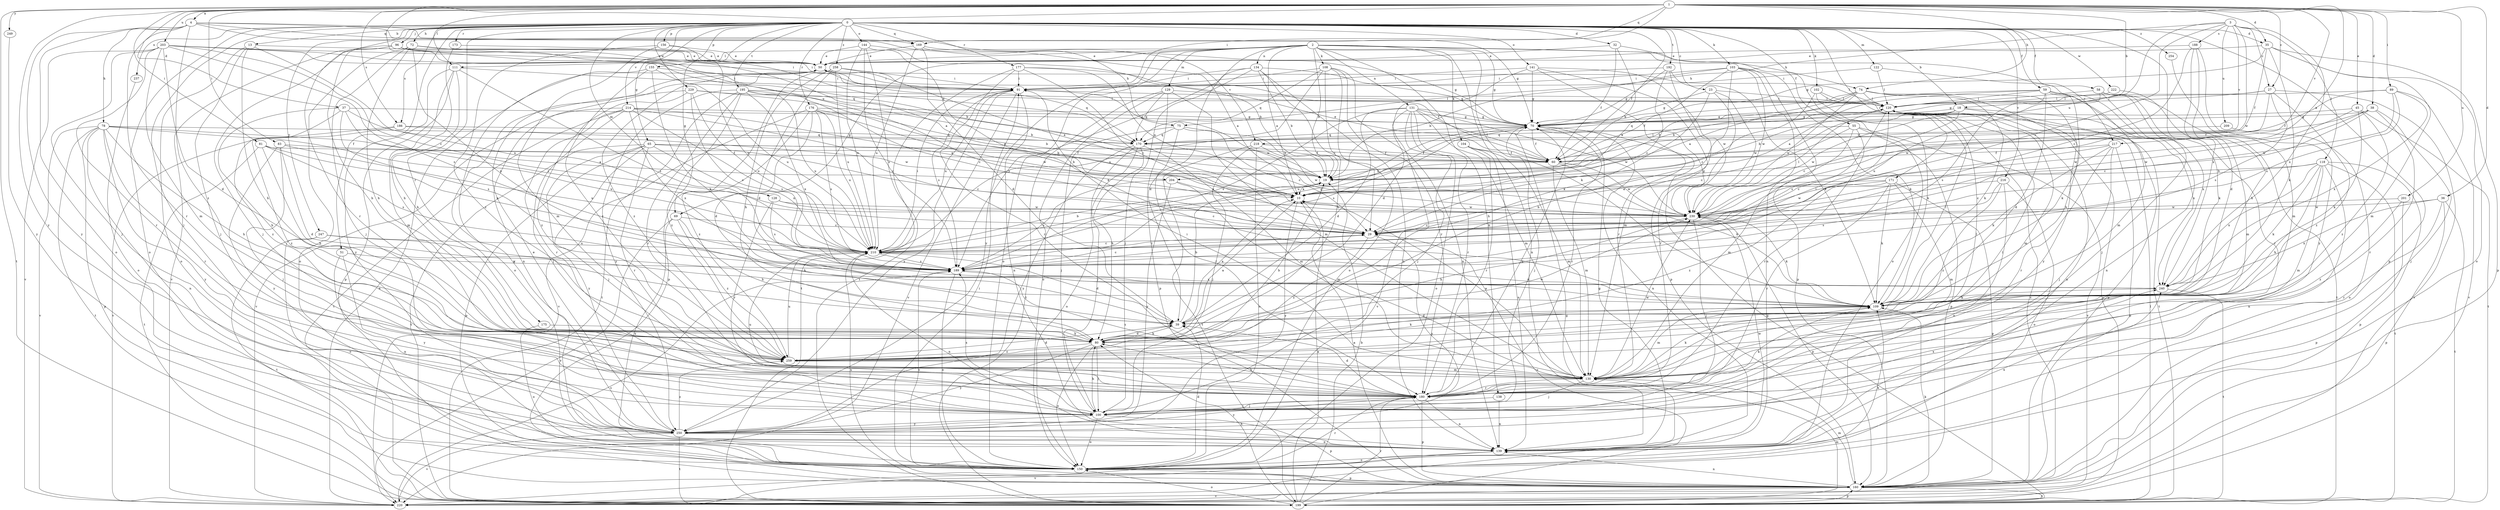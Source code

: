 strict digraph  {
0;
1;
2;
3;
4;
10;
13;
18;
19;
23;
27;
29;
32;
35;
36;
37;
38;
39;
45;
50;
51;
55;
58;
59;
60;
65;
69;
70;
72;
74;
75;
78;
80;
81;
83;
89;
91;
96;
100;
102;
103;
104;
108;
109;
111;
118;
120;
122;
128;
129;
130;
131;
134;
138;
139;
141;
144;
150;
155;
156;
160;
169;
170;
171;
173;
175;
176;
177;
180;
186;
188;
189;
192;
195;
199;
201;
203;
204;
209;
210;
214;
216;
217;
218;
220;
222;
229;
230;
237;
240;
247;
249;
250;
254;
258;
259;
0 -> 13  [label=b];
0 -> 18  [label=b];
0 -> 23  [label=c];
0 -> 32  [label=d];
0 -> 35  [label=d];
0 -> 51  [label=f];
0 -> 55  [label=f];
0 -> 58  [label=f];
0 -> 59  [label=f];
0 -> 60  [label=f];
0 -> 65  [label=g];
0 -> 69  [label=g];
0 -> 72  [label=h];
0 -> 96  [label=j];
0 -> 100  [label=j];
0 -> 102  [label=k];
0 -> 103  [label=k];
0 -> 122  [label=m];
0 -> 128  [label=m];
0 -> 141  [label=o];
0 -> 144  [label=o];
0 -> 150  [label=o];
0 -> 155  [label=p];
0 -> 156  [label=p];
0 -> 160  [label=p];
0 -> 169  [label=q];
0 -> 171  [label=r];
0 -> 173  [label=r];
0 -> 175  [label=r];
0 -> 176  [label=r];
0 -> 177  [label=r];
0 -> 180  [label=r];
0 -> 186  [label=s];
0 -> 192  [label=t];
0 -> 195  [label=t];
0 -> 214  [label=v];
0 -> 216  [label=v];
0 -> 222  [label=w];
0 -> 229  [label=w];
0 -> 237  [label=x];
0 -> 240  [label=x];
0 -> 247  [label=y];
0 -> 254  [label=z];
0 -> 258  [label=z];
1 -> 4  [label=a];
1 -> 10  [label=a];
1 -> 18  [label=b];
1 -> 27  [label=c];
1 -> 35  [label=d];
1 -> 36  [label=d];
1 -> 37  [label=d];
1 -> 38  [label=d];
1 -> 45  [label=e];
1 -> 74  [label=h];
1 -> 81  [label=i];
1 -> 83  [label=i];
1 -> 89  [label=i];
1 -> 91  [label=i];
1 -> 111  [label=l];
1 -> 169  [label=q];
1 -> 186  [label=s];
1 -> 199  [label=t];
1 -> 201  [label=u];
1 -> 203  [label=u];
1 -> 204  [label=u];
1 -> 217  [label=v];
1 -> 249  [label=y];
1 -> 250  [label=y];
2 -> 10  [label=a];
2 -> 19  [label=b];
2 -> 39  [label=d];
2 -> 50  [label=e];
2 -> 69  [label=g];
2 -> 70  [label=g];
2 -> 74  [label=h];
2 -> 104  [label=k];
2 -> 108  [label=k];
2 -> 109  [label=k];
2 -> 111  [label=l];
2 -> 129  [label=m];
2 -> 131  [label=n];
2 -> 134  [label=n];
2 -> 138  [label=n];
2 -> 139  [label=n];
2 -> 150  [label=o];
2 -> 217  [label=v];
2 -> 250  [label=y];
3 -> 27  [label=c];
3 -> 29  [label=c];
3 -> 75  [label=h];
3 -> 118  [label=l];
3 -> 188  [label=s];
3 -> 204  [label=u];
3 -> 209  [label=u];
3 -> 218  [label=v];
3 -> 230  [label=w];
3 -> 240  [label=x];
4 -> 70  [label=g];
4 -> 75  [label=h];
4 -> 78  [label=h];
4 -> 150  [label=o];
4 -> 169  [label=q];
4 -> 180  [label=r];
4 -> 218  [label=v];
4 -> 250  [label=y];
4 -> 259  [label=z];
10 -> 230  [label=w];
10 -> 250  [label=y];
13 -> 50  [label=e];
13 -> 80  [label=h];
13 -> 100  [label=j];
13 -> 150  [label=o];
13 -> 210  [label=u];
18 -> 19  [label=b];
18 -> 29  [label=c];
18 -> 70  [label=g];
18 -> 109  [label=k];
18 -> 170  [label=q];
18 -> 230  [label=w];
18 -> 240  [label=x];
19 -> 10  [label=a];
23 -> 70  [label=g];
23 -> 80  [label=h];
23 -> 120  [label=l];
23 -> 180  [label=r];
23 -> 230  [label=w];
27 -> 70  [label=g];
27 -> 120  [label=l];
27 -> 189  [label=s];
27 -> 220  [label=v];
27 -> 230  [label=w];
27 -> 259  [label=z];
29 -> 210  [label=u];
29 -> 250  [label=y];
29 -> 259  [label=z];
32 -> 19  [label=b];
32 -> 50  [label=e];
32 -> 60  [label=f];
32 -> 150  [label=o];
35 -> 50  [label=e];
35 -> 60  [label=f];
35 -> 70  [label=g];
35 -> 109  [label=k];
35 -> 130  [label=m];
35 -> 150  [label=o];
35 -> 160  [label=p];
36 -> 160  [label=p];
36 -> 180  [label=r];
36 -> 199  [label=t];
36 -> 230  [label=w];
36 -> 240  [label=x];
37 -> 29  [label=c];
37 -> 70  [label=g];
37 -> 80  [label=h];
37 -> 189  [label=s];
37 -> 230  [label=w];
37 -> 259  [label=z];
38 -> 29  [label=c];
38 -> 60  [label=f];
38 -> 70  [label=g];
38 -> 100  [label=j];
38 -> 180  [label=r];
38 -> 230  [label=w];
39 -> 10  [label=a];
39 -> 19  [label=b];
39 -> 80  [label=h];
45 -> 70  [label=g];
45 -> 109  [label=k];
45 -> 199  [label=t];
45 -> 230  [label=w];
45 -> 259  [label=z];
50 -> 91  [label=i];
50 -> 120  [label=l];
50 -> 139  [label=n];
50 -> 170  [label=q];
50 -> 259  [label=z];
51 -> 139  [label=n];
51 -> 189  [label=s];
51 -> 250  [label=y];
55 -> 29  [label=c];
55 -> 130  [label=m];
55 -> 160  [label=p];
55 -> 170  [label=q];
55 -> 180  [label=r];
55 -> 220  [label=v];
58 -> 100  [label=j];
58 -> 109  [label=k];
58 -> 120  [label=l];
58 -> 180  [label=r];
58 -> 199  [label=t];
58 -> 210  [label=u];
59 -> 10  [label=a];
59 -> 19  [label=b];
59 -> 39  [label=d];
59 -> 109  [label=k];
59 -> 120  [label=l];
59 -> 139  [label=n];
59 -> 189  [label=s];
59 -> 240  [label=x];
60 -> 19  [label=b];
60 -> 50  [label=e];
60 -> 109  [label=k];
60 -> 120  [label=l];
60 -> 130  [label=m];
60 -> 230  [label=w];
65 -> 19  [label=b];
65 -> 29  [label=c];
65 -> 60  [label=f];
65 -> 100  [label=j];
65 -> 160  [label=p];
65 -> 180  [label=r];
65 -> 199  [label=t];
65 -> 210  [label=u];
65 -> 250  [label=y];
69 -> 29  [label=c];
69 -> 80  [label=h];
69 -> 139  [label=n];
69 -> 220  [label=v];
69 -> 259  [label=z];
70 -> 60  [label=f];
70 -> 100  [label=j];
70 -> 139  [label=n];
70 -> 170  [label=q];
70 -> 180  [label=r];
70 -> 189  [label=s];
70 -> 210  [label=u];
72 -> 10  [label=a];
72 -> 50  [label=e];
72 -> 80  [label=h];
72 -> 100  [label=j];
72 -> 150  [label=o];
72 -> 240  [label=x];
74 -> 10  [label=a];
74 -> 19  [label=b];
74 -> 60  [label=f];
74 -> 109  [label=k];
74 -> 120  [label=l];
74 -> 220  [label=v];
74 -> 230  [label=w];
74 -> 250  [label=y];
75 -> 19  [label=b];
75 -> 29  [label=c];
75 -> 100  [label=j];
75 -> 170  [label=q];
75 -> 180  [label=r];
78 -> 10  [label=a];
78 -> 80  [label=h];
78 -> 139  [label=n];
78 -> 160  [label=p];
78 -> 170  [label=q];
78 -> 180  [label=r];
78 -> 199  [label=t];
78 -> 210  [label=u];
78 -> 220  [label=v];
78 -> 250  [label=y];
80 -> 10  [label=a];
80 -> 39  [label=d];
80 -> 100  [label=j];
80 -> 109  [label=k];
80 -> 150  [label=o];
80 -> 230  [label=w];
80 -> 250  [label=y];
80 -> 259  [label=z];
81 -> 60  [label=f];
81 -> 80  [label=h];
81 -> 189  [label=s];
81 -> 199  [label=t];
81 -> 210  [label=u];
83 -> 39  [label=d];
83 -> 60  [label=f];
83 -> 100  [label=j];
83 -> 210  [label=u];
83 -> 250  [label=y];
89 -> 60  [label=f];
89 -> 120  [label=l];
89 -> 210  [label=u];
89 -> 220  [label=v];
89 -> 230  [label=w];
89 -> 240  [label=x];
91 -> 120  [label=l];
91 -> 139  [label=n];
91 -> 189  [label=s];
91 -> 210  [label=u];
91 -> 220  [label=v];
91 -> 230  [label=w];
91 -> 250  [label=y];
96 -> 19  [label=b];
96 -> 50  [label=e];
96 -> 80  [label=h];
96 -> 91  [label=i];
96 -> 100  [label=j];
96 -> 170  [label=q];
96 -> 220  [label=v];
100 -> 80  [label=h];
100 -> 150  [label=o];
100 -> 160  [label=p];
100 -> 189  [label=s];
100 -> 240  [label=x];
100 -> 250  [label=y];
102 -> 29  [label=c];
102 -> 109  [label=k];
102 -> 120  [label=l];
102 -> 220  [label=v];
103 -> 10  [label=a];
103 -> 19  [label=b];
103 -> 80  [label=h];
103 -> 91  [label=i];
103 -> 109  [label=k];
103 -> 139  [label=n];
103 -> 160  [label=p];
103 -> 230  [label=w];
104 -> 60  [label=f];
104 -> 130  [label=m];
104 -> 139  [label=n];
104 -> 180  [label=r];
108 -> 80  [label=h];
108 -> 91  [label=i];
108 -> 139  [label=n];
108 -> 150  [label=o];
108 -> 170  [label=q];
108 -> 180  [label=r];
108 -> 210  [label=u];
109 -> 39  [label=d];
109 -> 120  [label=l];
109 -> 130  [label=m];
109 -> 210  [label=u];
111 -> 80  [label=h];
111 -> 91  [label=i];
111 -> 130  [label=m];
111 -> 160  [label=p];
111 -> 189  [label=s];
111 -> 250  [label=y];
118 -> 19  [label=b];
118 -> 29  [label=c];
118 -> 80  [label=h];
118 -> 109  [label=k];
118 -> 130  [label=m];
118 -> 139  [label=n];
118 -> 160  [label=p];
118 -> 199  [label=t];
118 -> 240  [label=x];
120 -> 70  [label=g];
120 -> 130  [label=m];
120 -> 139  [label=n];
120 -> 160  [label=p];
120 -> 189  [label=s];
120 -> 199  [label=t];
122 -> 91  [label=i];
122 -> 120  [label=l];
122 -> 130  [label=m];
128 -> 29  [label=c];
128 -> 180  [label=r];
128 -> 189  [label=s];
128 -> 230  [label=w];
129 -> 120  [label=l];
129 -> 130  [label=m];
129 -> 150  [label=o];
129 -> 160  [label=p];
129 -> 170  [label=q];
129 -> 199  [label=t];
130 -> 10  [label=a];
130 -> 91  [label=i];
130 -> 100  [label=j];
130 -> 109  [label=k];
130 -> 180  [label=r];
130 -> 189  [label=s];
130 -> 230  [label=w];
131 -> 39  [label=d];
131 -> 60  [label=f];
131 -> 70  [label=g];
131 -> 100  [label=j];
131 -> 130  [label=m];
131 -> 150  [label=o];
131 -> 180  [label=r];
131 -> 189  [label=s];
131 -> 220  [label=v];
131 -> 230  [label=w];
134 -> 19  [label=b];
134 -> 29  [label=c];
134 -> 70  [label=g];
134 -> 91  [label=i];
134 -> 100  [label=j];
134 -> 139  [label=n];
134 -> 189  [label=s];
138 -> 100  [label=j];
138 -> 139  [label=n];
139 -> 70  [label=g];
139 -> 150  [label=o];
139 -> 220  [label=v];
139 -> 230  [label=w];
139 -> 240  [label=x];
141 -> 39  [label=d];
141 -> 70  [label=g];
141 -> 91  [label=i];
141 -> 160  [label=p];
141 -> 180  [label=r];
141 -> 230  [label=w];
144 -> 19  [label=b];
144 -> 50  [label=e];
144 -> 109  [label=k];
144 -> 189  [label=s];
144 -> 199  [label=t];
144 -> 210  [label=u];
150 -> 39  [label=d];
150 -> 109  [label=k];
150 -> 160  [label=p];
150 -> 180  [label=r];
150 -> 189  [label=s];
155 -> 91  [label=i];
155 -> 109  [label=k];
155 -> 150  [label=o];
155 -> 210  [label=u];
155 -> 259  [label=z];
156 -> 50  [label=e];
156 -> 130  [label=m];
156 -> 210  [label=u];
156 -> 259  [label=z];
160 -> 10  [label=a];
160 -> 91  [label=i];
160 -> 109  [label=k];
160 -> 130  [label=m];
160 -> 139  [label=n];
160 -> 199  [label=t];
160 -> 210  [label=u];
160 -> 220  [label=v];
169 -> 10  [label=a];
169 -> 39  [label=d];
169 -> 50  [label=e];
169 -> 70  [label=g];
169 -> 210  [label=u];
170 -> 60  [label=f];
170 -> 80  [label=h];
170 -> 100  [label=j];
170 -> 130  [label=m];
170 -> 150  [label=o];
170 -> 250  [label=y];
171 -> 10  [label=a];
171 -> 109  [label=k];
171 -> 130  [label=m];
171 -> 160  [label=p];
171 -> 180  [label=r];
171 -> 230  [label=w];
171 -> 259  [label=z];
173 -> 50  [label=e];
173 -> 80  [label=h];
175 -> 80  [label=h];
175 -> 150  [label=o];
176 -> 19  [label=b];
176 -> 39  [label=d];
176 -> 70  [label=g];
176 -> 189  [label=s];
176 -> 210  [label=u];
176 -> 220  [label=v];
176 -> 230  [label=w];
176 -> 259  [label=z];
177 -> 10  [label=a];
177 -> 29  [label=c];
177 -> 60  [label=f];
177 -> 91  [label=i];
177 -> 180  [label=r];
177 -> 199  [label=t];
180 -> 39  [label=d];
180 -> 70  [label=g];
180 -> 80  [label=h];
180 -> 100  [label=j];
180 -> 109  [label=k];
180 -> 120  [label=l];
180 -> 139  [label=n];
180 -> 160  [label=p];
180 -> 210  [label=u];
180 -> 250  [label=y];
186 -> 19  [label=b];
186 -> 170  [label=q];
186 -> 220  [label=v];
186 -> 259  [label=z];
188 -> 29  [label=c];
188 -> 39  [label=d];
188 -> 50  [label=e];
188 -> 80  [label=h];
188 -> 250  [label=y];
189 -> 29  [label=c];
189 -> 120  [label=l];
189 -> 150  [label=o];
189 -> 240  [label=x];
192 -> 29  [label=c];
192 -> 70  [label=g];
192 -> 91  [label=i];
192 -> 109  [label=k];
192 -> 130  [label=m];
195 -> 19  [label=b];
195 -> 29  [label=c];
195 -> 120  [label=l];
195 -> 180  [label=r];
195 -> 199  [label=t];
195 -> 210  [label=u];
195 -> 240  [label=x];
195 -> 250  [label=y];
195 -> 259  [label=z];
199 -> 10  [label=a];
199 -> 19  [label=b];
199 -> 29  [label=c];
199 -> 70  [label=g];
199 -> 80  [label=h];
199 -> 120  [label=l];
199 -> 130  [label=m];
199 -> 150  [label=o];
199 -> 160  [label=p];
199 -> 180  [label=r];
201 -> 160  [label=p];
201 -> 230  [label=w];
201 -> 259  [label=z];
203 -> 29  [label=c];
203 -> 39  [label=d];
203 -> 50  [label=e];
203 -> 91  [label=i];
203 -> 100  [label=j];
203 -> 130  [label=m];
203 -> 170  [label=q];
203 -> 180  [label=r];
203 -> 189  [label=s];
203 -> 220  [label=v];
204 -> 10  [label=a];
204 -> 130  [label=m];
204 -> 189  [label=s];
204 -> 250  [label=y];
209 -> 150  [label=o];
209 -> 170  [label=q];
210 -> 19  [label=b];
210 -> 29  [label=c];
210 -> 39  [label=d];
210 -> 70  [label=g];
210 -> 91  [label=i];
210 -> 139  [label=n];
210 -> 189  [label=s];
214 -> 10  [label=a];
214 -> 29  [label=c];
214 -> 70  [label=g];
214 -> 100  [label=j];
214 -> 180  [label=r];
214 -> 189  [label=s];
214 -> 199  [label=t];
214 -> 220  [label=v];
214 -> 240  [label=x];
216 -> 10  [label=a];
216 -> 139  [label=n];
216 -> 150  [label=o];
216 -> 189  [label=s];
216 -> 259  [label=z];
217 -> 29  [label=c];
217 -> 60  [label=f];
217 -> 100  [label=j];
217 -> 109  [label=k];
217 -> 160  [label=p];
217 -> 180  [label=r];
218 -> 60  [label=f];
218 -> 100  [label=j];
218 -> 150  [label=o];
218 -> 199  [label=t];
218 -> 230  [label=w];
220 -> 50  [label=e];
220 -> 70  [label=g];
220 -> 189  [label=s];
222 -> 120  [label=l];
222 -> 130  [label=m];
229 -> 10  [label=a];
229 -> 120  [label=l];
229 -> 189  [label=s];
229 -> 210  [label=u];
229 -> 250  [label=y];
229 -> 259  [label=z];
230 -> 29  [label=c];
230 -> 70  [label=g];
230 -> 80  [label=h];
230 -> 100  [label=j];
230 -> 109  [label=k];
230 -> 120  [label=l];
230 -> 160  [label=p];
237 -> 150  [label=o];
240 -> 109  [label=k];
240 -> 199  [label=t];
247 -> 109  [label=k];
247 -> 150  [label=o];
247 -> 199  [label=t];
247 -> 210  [label=u];
249 -> 250  [label=y];
250 -> 50  [label=e];
250 -> 139  [label=n];
250 -> 199  [label=t];
250 -> 220  [label=v];
250 -> 259  [label=z];
254 -> 130  [label=m];
258 -> 10  [label=a];
258 -> 39  [label=d];
258 -> 80  [label=h];
258 -> 91  [label=i];
258 -> 160  [label=p];
258 -> 210  [label=u];
259 -> 19  [label=b];
259 -> 39  [label=d];
259 -> 120  [label=l];
259 -> 130  [label=m];
259 -> 210  [label=u];
}
